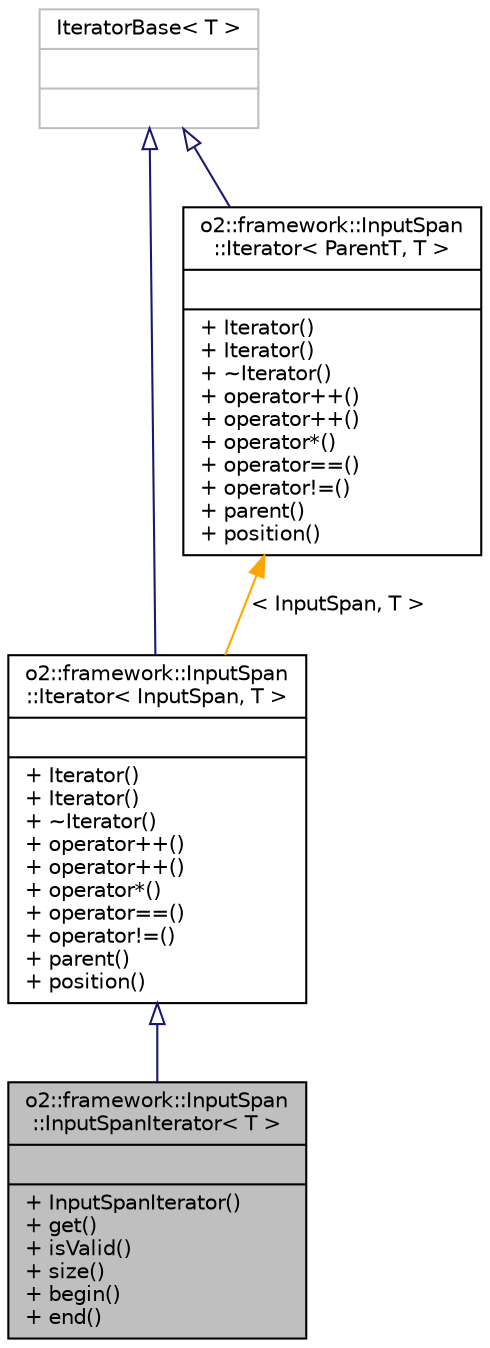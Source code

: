 digraph "o2::framework::InputSpan::InputSpanIterator&lt; T &gt;"
{
 // INTERACTIVE_SVG=YES
  bgcolor="transparent";
  edge [fontname="Helvetica",fontsize="10",labelfontname="Helvetica",labelfontsize="10"];
  node [fontname="Helvetica",fontsize="10",shape=record];
  Node4 [label="{o2::framework::InputSpan\l::InputSpanIterator\< T \>\n||+ InputSpanIterator()\l+ get()\l+ isValid()\l+ size()\l+ begin()\l+ end()\l}",height=0.2,width=0.4,color="black", fillcolor="grey75", style="filled", fontcolor="black"];
  Node5 -> Node4 [dir="back",color="midnightblue",fontsize="10",style="solid",arrowtail="onormal",fontname="Helvetica"];
  Node5 [label="{o2::framework::InputSpan\l::Iterator\< InputSpan, T \>\n||+ Iterator()\l+ Iterator()\l+ ~Iterator()\l+ operator++()\l+ operator++()\l+ operator*()\l+ operator==()\l+ operator!=()\l+ parent()\l+ position()\l}",height=0.2,width=0.4,color="black",URL="$d1/d05/classo2_1_1framework_1_1InputSpan_1_1Iterator.html"];
  Node6 -> Node5 [dir="back",color="midnightblue",fontsize="10",style="solid",arrowtail="onormal",fontname="Helvetica"];
  Node6 [label="{IteratorBase\< T \>\n||}",height=0.2,width=0.4,color="grey75"];
  Node7 -> Node5 [dir="back",color="orange",fontsize="10",style="solid",label=" \< InputSpan, T \>" ,fontname="Helvetica"];
  Node7 [label="{o2::framework::InputSpan\l::Iterator\< ParentT, T \>\n||+ Iterator()\l+ Iterator()\l+ ~Iterator()\l+ operator++()\l+ operator++()\l+ operator*()\l+ operator==()\l+ operator!=()\l+ parent()\l+ position()\l}",height=0.2,width=0.4,color="black",URL="$d1/d05/classo2_1_1framework_1_1InputSpan_1_1Iterator.html",tooltip="an iterator class working on position within the a parent class "];
  Node6 -> Node7 [dir="back",color="midnightblue",fontsize="10",style="solid",arrowtail="onormal",fontname="Helvetica"];
}

